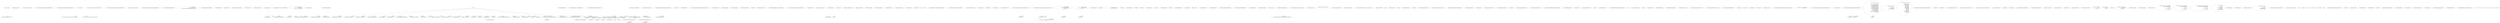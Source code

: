 digraph  {
d1 [cluster="RestSharp.Tests.DecompressionMethodTests.ShouldDecompressionMethodsNotEmptyOrNull()", color=green, community=0, label="var restRequest = new RestRequest()", prediction=0, span="12-12"];
d5 [cluster="RestSharp.RestRequest.RestRequest()", label="Entry RestSharp.RestRequest.RestRequest()", span="85-85"];
d2 [cluster="RestSharp.Tests.DecompressionMethodTests.ShouldDecompressionMethodsNotEmptyOrNull()", color=green, community=0, label="Assert.IsNotNull(restRequest.AllowedDecompressionMethods)", prediction=1, span="14-14"];
d3 [cluster="RestSharp.Tests.DecompressionMethodTests.ShouldDecompressionMethodsNotEmptyOrNull()", color=green, community=0, label="Assert.IsNotEmpty(restRequest.AllowedDecompressionMethods)", prediction=0, span="15-15"];
d0 [cluster="RestSharp.Tests.DecompressionMethodTests.ShouldDecompressionMethodsNotEmptyOrNull()", label="Entry RestSharp.Tests.DecompressionMethodTests.ShouldDecompressionMethodsNotEmptyOrNull()", span="10-10"];
d4 [cluster="RestSharp.Tests.DecompressionMethodTests.ShouldDecompressionMethodsNotEmptyOrNull()", label="Exit RestSharp.Tests.DecompressionMethodTests.ShouldDecompressionMethodsNotEmptyOrNull()", span="10-10"];
d9 [cluster="RestSharp.Tests.DecompressionMethodTests.ShouldDecompressionMethodsContainsDefaultValues()", color=green, community=0, label="var restRequest = new RestRequest()", prediction=3, span="22-22"];
d10 [cluster="RestSharp.Tests.DecompressionMethodTests.ShouldDecompressionMethodsContainsDefaultValues()", color=green, community=0, label="Assert.True(restRequest.AllowedDecompressionMethods.Contains(DecompressionMethods.None))", prediction=4, span="24-24"];
d11 [cluster="RestSharp.Tests.DecompressionMethodTests.ShouldDecompressionMethodsContainsDefaultValues()", color=green, community=0, label="Assert.True(restRequest.AllowedDecompressionMethods.Contains(DecompressionMethods.Deflate))", prediction=3, span="25-25"];
d12 [cluster="RestSharp.Tests.DecompressionMethodTests.ShouldDecompressionMethodsContainsDefaultValues()", color=green, community=0, label="Assert.True(restRequest.AllowedDecompressionMethods.Contains(DecompressionMethods.GZip))", prediction=3, span="26-26"];
d8 [cluster="RestSharp.Tests.DecompressionMethodTests.ShouldDecompressionMethodsContainsDefaultValues()", label="Entry RestSharp.Tests.DecompressionMethodTests.ShouldDecompressionMethodsContainsDefaultValues()", span="20-20"];
d14 [cluster="System.Collections.Generic.ICollection<T>.Contains(T)", label="Entry System.Collections.Generic.ICollection<T>.Contains(T)", span="0-0"];
d13 [cluster="RestSharp.Tests.DecompressionMethodTests.ShouldDecompressionMethodsContainsDefaultValues()", label="Exit RestSharp.Tests.DecompressionMethodTests.ShouldDecompressionMethodsContainsDefaultValues()", span="20-20"];
m1_150 [cluster="RestSharp.RestClient.EncodeParameter(RestSharp.Parameter)", file="RestClient.cs", label="Entry RestSharp.RestClient.EncodeParameter(RestSharp.Parameter)", span="382-382"];
m1_151 [cluster="RestSharp.RestClient.EncodeParameter(RestSharp.Parameter)", file="RestClient.cs", label="return parameter.Value == null\r\n                ? string.Concat(parameter.Name.UrlEncode(), ''='')\r\n                : string.Concat(\\nparameter.Name.UrlEncode(), ''='', parameter.Value.ToString().UrlEncode());", span="384-386"];
m1_152 [cluster="RestSharp.RestClient.EncodeParameter(RestSharp.Parameter)", file="RestClient.cs", label="Exit RestSharp.RestClient.EncodeParameter(RestSharp.Parameter)", span="382-382"];
m1_0 [cluster="RestSharp.RestClient.RestClient()", file="RestClient.cs", label="Entry RestSharp.RestClient.RestClient()", span="126-126"];
m1_1 [cluster="RestSharp.RestClient.RestClient()", file="RestClient.cs", label="this.Encoding = Encoding.UTF8", span="128-128"];
m1_2 [cluster="RestSharp.RestClient.RestClient()", file="RestClient.cs", label="this.ContentHandlers = new Dictionary<string, IDeserializer>()", span="132-132"];
m1_3 [cluster="RestSharp.RestClient.RestClient()", file="RestClient.cs", label="this.AcceptTypes = new List<string>()", span="133-133"];
m1_4 [cluster="RestSharp.RestClient.RestClient()", file="RestClient.cs", label="this.DefaultParameters = new List<Parameter>()", span="134-134"];
m1_5 [cluster="RestSharp.RestClient.RestClient()", file="RestClient.cs", label="this.AddHandler(''application/json'', new JsonDeserializer())", span="137-137"];
m1_6 [cluster="RestSharp.RestClient.RestClient()", file="RestClient.cs", label="this.AddHandler(''application/xml'', new XmlDeserializer())", span="138-138"];
m1_7 [cluster="RestSharp.RestClient.RestClient()", file="RestClient.cs", label="this.AddHandler(''text/json'', new JsonDeserializer())", span="139-139"];
m1_8 [cluster="RestSharp.RestClient.RestClient()", file="RestClient.cs", label="this.AddHandler(''text/x-json'', new JsonDeserializer())", span="140-140"];
m1_9 [cluster="RestSharp.RestClient.RestClient()", file="RestClient.cs", label="this.AddHandler(''text/javascript'', new JsonDeserializer())", span="141-141"];
m1_10 [cluster="RestSharp.RestClient.RestClient()", file="RestClient.cs", label="this.AddHandler(''text/xml'', new XmlDeserializer())", span="142-142"];
m1_11 [cluster="RestSharp.RestClient.RestClient()", file="RestClient.cs", label="this.AddHandler(''*+json'', new JsonDeserializer())", span="143-143"];
m1_12 [cluster="RestSharp.RestClient.RestClient()", file="RestClient.cs", label="this.AddHandler(''*+xml'', new XmlDeserializer())", span="144-144"];
m1_13 [cluster="RestSharp.RestClient.RestClient()", file="RestClient.cs", label="this.AddHandler(''*'', new XmlDeserializer())", span="145-145"];
m1_14 [cluster="RestSharp.RestClient.RestClient()", file="RestClient.cs", label="this.FollowRedirects = true", span="147-147"];
m1_15 [cluster="RestSharp.RestClient.RestClient()", file="RestClient.cs", label="Exit RestSharp.RestClient.RestClient()", span="126-126"];
m1_85 [cluster="RestSharp.Authenticators.IAuthenticator.Authenticate(RestSharp.IRestClient, RestSharp.IRestRequest)", file="RestClient.cs", label="Entry RestSharp.Authenticators.IAuthenticator.Authenticate(RestSharp.IRestClient, RestSharp.IRestRequest)", span="22-22"];
m1_42 [cluster="string.Join(string, params string[])", file="RestClient.cs", label="Entry string.Join(string, params string[])", span="0-0"];
m1_52 [cluster="RestSharp.RestClient.ClearHandlers()", file="RestClient.cs", label="Entry RestSharp.RestClient.ClearHandlers()", span="217-217"];
m1_53 [cluster="RestSharp.RestClient.ClearHandlers()", file="RestClient.cs", label="this.ContentHandlers.Clear()", span="219-219"];
m1_54 [cluster="RestSharp.RestClient.ClearHandlers()", file="RestClient.cs", label="this.AcceptTypes.Clear()", span="220-220"];
m1_55 [cluster="RestSharp.RestClient.ClearHandlers()", file="RestClient.cs", label="this.RemoveDefaultParameter(''Accept'')", span="221-221"];
m1_56 [cluster="RestSharp.RestClient.ClearHandlers()", file="RestClient.cs", label="Exit RestSharp.RestClient.ClearHandlers()", span="217-217"];
m1_21 [cluster="RestSharp.RestClient.RestClient(System.Uri)", file="RestClient.cs", label="Entry RestSharp.RestClient.RestClient(System.Uri)", span="154-154"];
m1_22 [cluster="RestSharp.RestClient.RestClient(System.Uri)", file="RestClient.cs", label="this.BaseUrl = baseUrl", span="156-156"];
m1_23 [cluster="RestSharp.RestClient.RestClient(System.Uri)", file="RestClient.cs", label="Exit RestSharp.RestClient.RestClient(System.Uri)", span="154-154"];
m1_44 [cluster="RestSharp.IRestClient.AddDefaultParameter(string, object, RestSharp.ParameterType)", file="RestClient.cs", label="Entry RestSharp.IRestClient.AddDefaultParameter(string, object, RestSharp.ParameterType)", span="372-372"];
m1_233 [cluster="RestSharp.RestClient.Deserialize<T>(RestSharp.IRestRequest, RestSharp.IRestResponse)", file="RestClient.cs", label="Entry RestSharp.RestClient.Deserialize<T>(RestSharp.IRestRequest, RestSharp.IRestResponse)", span="616-616"];
m1_234 [cluster="RestSharp.RestClient.Deserialize<T>(RestSharp.IRestRequest, RestSharp.IRestResponse)", file="RestClient.cs", label="request.OnBeforeDeserialization(raw)", span="618-618"];
m1_235 [cluster="RestSharp.RestClient.Deserialize<T>(RestSharp.IRestRequest, RestSharp.IRestResponse)", file="RestClient.cs", label="IRestResponse<T> response = new RestResponse<T>()", span="620-620"];
m1_236 [cluster="RestSharp.RestClient.Deserialize<T>(RestSharp.IRestRequest, RestSharp.IRestResponse)", file="RestClient.cs", label="response = raw.ToAsyncResponse<T>()", span="624-624"];
m1_237 [cluster="RestSharp.RestClient.Deserialize<T>(RestSharp.IRestRequest, RestSharp.IRestResponse)", file="RestClient.cs", label="response.Request = request", span="625-625"];
m1_239 [cluster="RestSharp.RestClient.Deserialize<T>(RestSharp.IRestRequest, RestSharp.IRestResponse)", file="RestClient.cs", label="IDeserializer handler = this.GetHandler(raw.ContentType)", span="632-632"];
m1_241 [cluster="RestSharp.RestClient.Deserialize<T>(RestSharp.IRestRequest, RestSharp.IRestResponse)", file="RestClient.cs", label="handler.RootElement = request.RootElement", span="638-638"];
m1_242 [cluster="RestSharp.RestClient.Deserialize<T>(RestSharp.IRestRequest, RestSharp.IRestResponse)", file="RestClient.cs", label="handler.DateFormat = request.DateFormat", span="639-639"];
m1_243 [cluster="RestSharp.RestClient.Deserialize<T>(RestSharp.IRestRequest, RestSharp.IRestResponse)", file="RestClient.cs", label="handler.Namespace = request.XmlNamespace", span="640-640"];
m1_244 [cluster="RestSharp.RestClient.Deserialize<T>(RestSharp.IRestRequest, RestSharp.IRestResponse)", file="RestClient.cs", label="response.Data = handler.Deserialize<T>(raw)", span="642-642"];
m1_238 [cluster="RestSharp.RestClient.Deserialize<T>(RestSharp.IRestRequest, RestSharp.IRestResponse)", file="RestClient.cs", label="response.ErrorException == null", span="630-630"];
m1_246 [cluster="RestSharp.RestClient.Deserialize<T>(RestSharp.IRestRequest, RestSharp.IRestResponse)", file="RestClient.cs", label="response.ResponseStatus = ResponseStatus.Error", span="648-648"];
m1_247 [cluster="RestSharp.RestClient.Deserialize<T>(RestSharp.IRestRequest, RestSharp.IRestResponse)", file="RestClient.cs", label="response.ErrorMessage = ex.Message", span="649-649"];
m1_248 [cluster="RestSharp.RestClient.Deserialize<T>(RestSharp.IRestRequest, RestSharp.IRestResponse)", file="RestClient.cs", label="response.ErrorException = ex", span="650-650"];
m1_249 [cluster="RestSharp.RestClient.Deserialize<T>(RestSharp.IRestRequest, RestSharp.IRestResponse)", file="RestClient.cs", label="return response;", span="653-653"];
m1_245 [cluster="RestSharp.RestClient.Deserialize<T>(RestSharp.IRestRequest, RestSharp.IRestResponse)", file="RestClient.cs", label=Exception, span="646-646"];
m1_240 [cluster="RestSharp.RestClient.Deserialize<T>(RestSharp.IRestRequest, RestSharp.IRestResponse)", file="RestClient.cs", label="handler != null", span="636-636"];
m1_250 [cluster="RestSharp.RestClient.Deserialize<T>(RestSharp.IRestRequest, RestSharp.IRestResponse)", file="RestClient.cs", label="Exit RestSharp.RestClient.Deserialize<T>(RestSharp.IRestRequest, RestSharp.IRestResponse)", span="616-616"];
m1_254 [cluster="RestSharp.Deserializers.IDeserializer.Deserialize<T>(RestSharp.IRestResponse)", file="RestClient.cs", label="Entry RestSharp.Deserializers.IDeserializer.Deserialize<T>(RestSharp.IRestResponse)", span="22-22"];
m1_57 [cluster="System.Collections.Generic.ICollection<T>.Clear()", file="RestClient.cs", label="Entry System.Collections.Generic.ICollection<T>.Clear()", span="0-0"];
m1_120 [cluster="string.Format(string, object)", file="RestClient.cs", label="Entry string.Format(string, object)", span="0-0"];
m1_126 [cluster="string.StartsWith(string)", file="RestClient.cs", label="Entry string.StartsWith(string)", span="0-0"];
m1_123 [cluster="string.Replace(string, string)", file="RestClient.cs", label="Entry string.Replace(string, string)", span="0-0"];
m1_17 [cluster="System.Collections.Generic.List<T>.List()", file="RestClient.cs", label="Entry System.Collections.Generic.List<T>.List()", span="0-0"];
m1_219 [cluster="lambda expression", file="RestClient.cs", label="Entry lambda expression", span="513-513"];
m1_136 [cluster="lambda expression", file="RestClient.cs", label="Entry lambda expression", span="305-305"];
m1_139 [cluster="lambda expression", file="RestClient.cs", label="Entry lambda expression", span="349-350"];
m1_142 [cluster="lambda expression", file="RestClient.cs", label="Entry lambda expression", span="356-356"];
m1_137 [cluster="lambda expression", file="RestClient.cs", label="p.Type == ParameterType.UrlSegment", span="305-305"];
m1_138 [cluster="lambda expression", file="RestClient.cs", label="Exit lambda expression", span="305-305"];
m1_140 [cluster="lambda expression", file="RestClient.cs", label="p.Type == ParameterType.GetOrPost ||\r\n                                                p.Type == ParameterType.QueryString", span="349-350"];
m1_141 [cluster="lambda expression", file="RestClient.cs", label="Exit lambda expression", span="349-350"];
m1_143 [cluster="lambda expression", file="RestClient.cs", label="p.Type == ParameterType.QueryString", span="356-356"];
m1_144 [cluster="lambda expression", file="RestClient.cs", label="Exit lambda expression", span="356-356"];
m1_213 [cluster="lambda expression", file="RestClient.cs", label="p2.Name == p.Name && p2.Type == p.Type", span="400-400"];
m1_212 [cluster="lambda expression", file="RestClient.cs", label="Entry lambda expression", span="400-400"];
m1_215 [cluster="lambda expression", file="RestClient.cs", label="Entry lambda expression", span="409-409"];
m1_214 [cluster="lambda expression", file="RestClient.cs", label="Exit lambda expression", span="400-400"];
m1_216 [cluster="lambda expression", file="RestClient.cs", label="p2.Name.ToLowerInvariant() != ''accept''", span="409-409"];
m1_217 [cluster="lambda expression", file="RestClient.cs", label="Exit lambda expression", span="409-409"];
m1_220 [cluster="lambda expression", file="RestClient.cs", label="p.Type == ParameterType.RequestBody", span="513-513"];
m1_221 [cluster="lambda expression", file="RestClient.cs", label="Exit lambda expression", span="513-513"];
m1_24 [cluster="RestSharp.RestClient.RestClient(string)", file="RestClient.cs", label="Entry RestSharp.RestClient.RestClient(string)", span="163-163"];
m1_25 [cluster="RestSharp.RestClient.RestClient(string)", file="RestClient.cs", label="string.IsNullOrEmpty(baseUrl)", span="165-165"];
m1_27 [cluster="RestSharp.RestClient.RestClient(string)", file="RestClient.cs", label="this.BaseUrl = new Uri(baseUrl)", span="170-170"];
m1_26 [cluster="RestSharp.RestClient.RestClient(string)", file="RestClient.cs", label="throw new ArgumentNullException(''baseUrl'');", span="167-167"];
m1_28 [cluster="RestSharp.RestClient.RestClient(string)", file="RestClient.cs", label="Exit RestSharp.RestClient.RestClient(string)", span="163-163"];
m1_30 [cluster="System.ArgumentNullException.ArgumentNullException(string)", file="RestClient.cs", label="Entry System.ArgumentNullException.ArgumentNullException(string)", span="0-0"];
m1_116 [cluster="System.NullReferenceException.NullReferenceException(string)", file="RestClient.cs", label="Entry System.NullReferenceException.NullReferenceException(string)", span="0-0"];
m1_207 [cluster="RestSharp.HttpCookie.HttpCookie()", file="RestClient.cs", label="Entry RestSharp.HttpCookie.HttpCookie()", span="7-7"];
m1_230 [cluster="RestSharp.RestResponse.RestResponse()", file="RestClient.cs", label="Entry RestSharp.RestResponse.RestResponse()", span="178-178"];
m1_251 [cluster="System.Action<T>.Invoke(T)", file="RestClient.cs", label="Entry System.Action<T>.Invoke(T)", span="0-0"];
m1_86 [cluster="RestSharp.RestClient.BuildUri(RestSharp.IRestRequest)", file="RestClient.cs", label="Entry RestSharp.RestClient.BuildUri(RestSharp.IRestRequest)", span="297-297"];
m1_87 [cluster="RestSharp.RestClient.BuildUri(RestSharp.IRestRequest)", file="RestClient.cs", label="this.BaseUrl == null", span="299-299"];
m1_89 [cluster="RestSharp.RestClient.BuildUri(RestSharp.IRestRequest)", file="RestClient.cs", label="string assembled = request.Resource", span="304-304"];
m1_90 [cluster="RestSharp.RestClient.BuildUri(RestSharp.IRestRequest)", file="RestClient.cs", label="IEnumerable<Parameter> urlParms = request.Parameters.Where(p => p.Type == ParameterType.UrlSegment)", span="305-305"];
m1_106 [cluster="RestSharp.RestClient.BuildUri(RestSharp.IRestRequest)", file="RestClient.cs", label="request.Method != Method.POST && request.Method != Method.PUT && request.Method != Method.PATCH", span="346-346"];
m1_107 [cluster="RestSharp.RestClient.BuildUri(RestSharp.IRestRequest)", file="RestClient.cs", label="parameters = request.Parameters\r\n                                    .Where(p => p.Type == ParameterType.GetOrPost ||\r\n                                                \\np.Type == ParameterType.QueryString)\r\n                                    .ToList()", span="348-351"];
m1_108 [cluster="RestSharp.RestClient.BuildUri(RestSharp.IRestRequest)", file="RestClient.cs", label="parameters = request.Parameters\r\n                                    .Where(p => p.Type == ParameterType.QueryString)\r\n                                    \\n.ToList()", span="355-357"];
m1_88 [cluster="RestSharp.RestClient.BuildUri(RestSharp.IRestRequest)", file="RestClient.cs", label="throw new NullReferenceException(''RestClient must contain a value for BaseUrl'');", span="301-301"];
m1_95 [cluster="RestSharp.RestClient.BuildUri(RestSharp.IRestRequest)", file="RestClient.cs", label="!string.IsNullOrEmpty(assembled)", span="317-317"];
m1_96 [cluster="RestSharp.RestClient.BuildUri(RestSharp.IRestRequest)", file="RestClient.cs", label="assembled = assembled.Replace(''{'' + p.Name + ''}'', p.Value.ToString().UrlEncode())", span="319-319"];
m1_99 [cluster="RestSharp.RestClient.BuildUri(RestSharp.IRestRequest)", file="RestClient.cs", label="!string.IsNullOrEmpty(assembled) && assembled.StartsWith(''/'')", span="327-327"];
m1_100 [cluster="RestSharp.RestClient.BuildUri(RestSharp.IRestRequest)", file="RestClient.cs", label="assembled = assembled.Substring(1)", span="329-329"];
m1_102 [cluster="RestSharp.RestClient.BuildUri(RestSharp.IRestRequest)", file="RestClient.cs", label="!this.BaseUrl.AbsoluteUri.EndsWith(''/'') && !string.IsNullOrEmpty(assembled)", span="334-334"];
m1_103 [cluster="RestSharp.RestClient.BuildUri(RestSharp.IRestRequest)", file="RestClient.cs", label="assembled = string.Concat(''/'', assembled)", span="336-336"];
m1_104 [cluster="RestSharp.RestClient.BuildUri(RestSharp.IRestRequest)", file="RestClient.cs", label="assembled = string.IsNullOrEmpty(assembled)\r\n                    ? this.BaseUrl.AbsoluteUri\r\n                    : string.Format(''{\\n0}{1}'', this.BaseUrl, assembled)", span="339-341"];
m1_110 [cluster="RestSharp.RestClient.BuildUri(RestSharp.IRestRequest)", file="RestClient.cs", label="return new Uri(assembled);", span="362-362"];
m1_112 [cluster="RestSharp.RestClient.BuildUri(RestSharp.IRestRequest)", file="RestClient.cs", label="string separator = assembled != null && assembled.Contains(''?'')\r\n                ? ''&''\r\n                : ''?''", span="367-369"];
m1_113 [cluster="RestSharp.RestClient.BuildUri(RestSharp.IRestRequest)", file="RestClient.cs", label="assembled = string.Concat(assembled, separator, data)", span="371-371"];
m1_91 [cluster="RestSharp.RestClient.BuildUri(RestSharp.IRestRequest)", file="RestClient.cs", label="UriBuilder builder = new UriBuilder(this.BaseUrl)", span="306-306"];
m1_92 [cluster="RestSharp.RestClient.BuildUri(RestSharp.IRestRequest)", file="RestClient.cs", label=urlParms, span="308-308"];
m1_97 [cluster="RestSharp.RestClient.BuildUri(RestSharp.IRestRequest)", file="RestClient.cs", label="builder.Path = builder.Path.UrlDecode().Replace(''{'' + p.Name + ''}'', p.Value.ToString().UrlEncode())", span="322-322"];
m1_98 [cluster="RestSharp.RestClient.BuildUri(RestSharp.IRestRequest)", file="RestClient.cs", label="this.BaseUrl = new Uri(builder.ToString())", span="325-325"];
m1_93 [cluster="RestSharp.RestClient.BuildUri(RestSharp.IRestRequest)", file="RestClient.cs", label="p.Value == null", span="310-310"];
m1_94 [cluster="RestSharp.RestClient.BuildUri(RestSharp.IRestRequest)", file="RestClient.cs", label="throw new ArgumentException(\r\n                        string.Format(''Cannot build uri when url segment parameter '{0}' value \\nis null.'', p.Name),\r\n                        ''request'');", span="312-314"];
m1_101 [cluster="RestSharp.RestClient.BuildUri(RestSharp.IRestRequest)", file="RestClient.cs", label="this.BaseUrl != null && !string.IsNullOrEmpty(this.BaseUrl.AbsoluteUri)", span="332-332"];
m1_105 [cluster="RestSharp.RestClient.BuildUri(RestSharp.IRestRequest)", file="RestClient.cs", label="IEnumerable<Parameter> parameters", span="344-344"];
m1_109 [cluster="RestSharp.RestClient.BuildUri(RestSharp.IRestRequest)", file="RestClient.cs", label="!parameters.Any()", span="360-360"];
m1_111 [cluster="RestSharp.RestClient.BuildUri(RestSharp.IRestRequest)", file="RestClient.cs", label="string data = EncodeParameters(parameters)", span="366-366"];
m1_114 [cluster="RestSharp.RestClient.BuildUri(RestSharp.IRestRequest)", file="RestClient.cs", label="return new Uri(assembled);", span="373-373"];
m1_115 [cluster="RestSharp.RestClient.BuildUri(RestSharp.IRestRequest)", file="RestClient.cs", label="Exit RestSharp.RestClient.BuildUri(RestSharp.IRestRequest)", span="297-297"];
m1_16 [cluster="System.Collections.Generic.Dictionary<TKey, TValue>.Dictionary()", file="RestClient.cs", label="Entry System.Collections.Generic.Dictionary<TKey, TValue>.Dictionary()", span="0-0"];
m1_203 [cluster="RestSharp.IRestRequest.AddParameter(string, object, RestSharp.ParameterType)", file="RestClient.cs", label="Entry RestSharp.IRestRequest.AddParameter(string, object, RestSharp.ParameterType)", span="266-266"];
m1_45 [cluster="RestSharp.RestClient.RemoveHandler(string)", file="RestClient.cs", label="Entry RestSharp.RestClient.RemoveHandler(string)", span="207-207"];
m1_46 [cluster="RestSharp.RestClient.RemoveHandler(string)", file="RestClient.cs", label="this.ContentHandlers.Remove(contentType)", span="209-209"];
m1_47 [cluster="RestSharp.RestClient.RemoveHandler(string)", file="RestClient.cs", label="this.AcceptTypes.Remove(contentType)", span="210-210"];
m1_48 [cluster="RestSharp.RestClient.RemoveHandler(string)", file="RestClient.cs", label="this.RemoveDefaultParameter(''Accept'')", span="211-211"];
m1_49 [cluster="RestSharp.RestClient.RemoveHandler(string)", file="RestClient.cs", label="Exit RestSharp.RestClient.RemoveHandler(string)", span="207-207"];
m1_29 [cluster="string.IsNullOrEmpty(string)", file="RestClient.cs", label="Entry string.IsNullOrEmpty(string)", span="0-0"];
m1_51 [cluster="System.Collections.Generic.ICollection<T>.Remove(T)", file="RestClient.cs", label="Entry System.Collections.Generic.ICollection<T>.Remove(T)", span="0-0"];
m1_80 [cluster="System.Text.RegularExpressions.Regex.Match(string)", file="RestClient.cs", label="Entry System.Text.RegularExpressions.Regex.Match(string)", span="0-0"];
m1_122 [cluster="string.UrlEncode()", file="RestClient.cs", label="Entry string.UrlEncode()", span="49-49"];
m1_119 [cluster="System.ArgumentException.ArgumentException(string, string)", file="RestClient.cs", label="Entry System.ArgumentException.ArgumentException(string, string)", span="0-0"];
m1_43 [cluster="RestSharp.IRestClient.RemoveDefaultParameter(string)", file="RestClient.cs", label="Entry RestSharp.IRestClient.RemoveDefaultParameter(string)", span="331-331"];
m1_81 [cluster="RestSharp.RestClient.AuthenticateIfNeeded(RestSharp.RestClient, RestSharp.IRestRequest)", file="RestClient.cs", label="Entry RestSharp.RestClient.AuthenticateIfNeeded(RestSharp.RestClient, RestSharp.IRestRequest)", span="284-284"];
m1_82 [cluster="RestSharp.RestClient.AuthenticateIfNeeded(RestSharp.RestClient, RestSharp.IRestRequest)", file="RestClient.cs", label="this.Authenticator != null", span="286-286"];
m1_83 [cluster="RestSharp.RestClient.AuthenticateIfNeeded(RestSharp.RestClient, RestSharp.IRestRequest)", file="RestClient.cs", label="this.Authenticator.Authenticate(client, request)", span="288-288"];
m1_84 [cluster="RestSharp.RestClient.AuthenticateIfNeeded(RestSharp.RestClient, RestSharp.IRestRequest)", file="RestClient.cs", label="Exit RestSharp.RestClient.AuthenticateIfNeeded(RestSharp.RestClient, RestSharp.IRestRequest)", span="284-284"];
m1_208 [cluster="RestSharp.HttpParameter.HttpParameter()", file="RestClient.cs", label="Entry RestSharp.HttpParameter.HttpParameter()", span="5-5"];
m1_218 [cluster="string.ToLowerInvariant()", file="RestClient.cs", label="Entry string.ToLowerInvariant()", span="0-0"];
m1_40 [cluster="System.Collections.Generic.ICollection<T>.Add(T)", file="RestClient.cs", label="Entry System.Collections.Generic.ICollection<T>.Add(T)", span="0-0"];
m1_58 [cluster="RestSharp.RestClient.GetHandler(string)", file="RestClient.cs", label="Entry RestSharp.RestClient.GetHandler(string)", span="229-229"];
m1_59 [cluster="RestSharp.RestClient.GetHandler(string)", file="RestClient.cs", label="contentType == null", span="231-231"];
m1_61 [cluster="RestSharp.RestClient.GetHandler(string)", file="RestClient.cs", label="string.IsNullOrEmpty(contentType) && this.ContentHandlers.ContainsKey(''*'')", span="236-236"];
m1_63 [cluster="RestSharp.RestClient.GetHandler(string)", file="RestClient.cs", label="int semicolonIndex = contentType.IndexOf(';')", span="241-241"];
m1_65 [cluster="RestSharp.RestClient.GetHandler(string)", file="RestClient.cs", label="contentType = contentType.Substring(0, semicolonIndex)", span="245-245"];
m1_66 [cluster="RestSharp.RestClient.GetHandler(string)", file="RestClient.cs", label="this.ContentHandlers.ContainsKey(contentType)", span="248-248"];
m1_67 [cluster="RestSharp.RestClient.GetHandler(string)", file="RestClient.cs", label="return this.ContentHandlers[contentType];", span="250-250"];
m1_68 [cluster="RestSharp.RestClient.GetHandler(string)", file="RestClient.cs", label="Match structuredSyntaxSuffixMatch = this.structuredSyntaxSuffixRegex.Match(contentType)", span="254-254"];
m1_75 [cluster="RestSharp.RestClient.GetHandler(string)", file="RestClient.cs", label="return null;", span="271-271"];
m1_60 [cluster="RestSharp.RestClient.GetHandler(string)", file="RestClient.cs", label="throw new ArgumentNullException(''contentType'');", span="233-233"];
m1_62 [cluster="RestSharp.RestClient.GetHandler(string)", file="RestClient.cs", label="return this.ContentHandlers[''*''];", span="238-238"];
m1_64 [cluster="RestSharp.RestClient.GetHandler(string)", file="RestClient.cs", label="semicolonIndex > -1", span="243-243"];
m1_69 [cluster="RestSharp.RestClient.GetHandler(string)", file="RestClient.cs", label="structuredSyntaxSuffixMatch.Success", span="256-256"];
m1_70 [cluster="RestSharp.RestClient.GetHandler(string)", file="RestClient.cs", label="string structuredSyntaxSuffixWildcard = ''*'' + structuredSyntaxSuffixMatch.Value", span="258-258"];
m1_73 [cluster="RestSharp.RestClient.GetHandler(string)", file="RestClient.cs", label="this.ContentHandlers.ContainsKey(''*'')", span="266-266"];
m1_71 [cluster="RestSharp.RestClient.GetHandler(string)", file="RestClient.cs", label="this.ContentHandlers.ContainsKey(structuredSyntaxSuffixWildcard)", span="260-260"];
m1_72 [cluster="RestSharp.RestClient.GetHandler(string)", file="RestClient.cs", label="return this.ContentHandlers[structuredSyntaxSuffixWildcard];", span="262-262"];
m1_74 [cluster="RestSharp.RestClient.GetHandler(string)", file="RestClient.cs", label="return this.ContentHandlers[''*''];", span="268-268"];
m1_76 [cluster="RestSharp.RestClient.GetHandler(string)", file="RestClient.cs", label="Exit RestSharp.RestClient.GetHandler(string)", span="229-229"];
m1_232 [cluster="RestSharp.RestResponseCookie.RestResponseCookie()", file="RestClient.cs", label="Entry RestSharp.RestResponseCookie.RestResponseCookie()", span="4-4"];
m1_252 [cluster="RestSharp.RestResponse<T>.RestResponse()", file="RestClient.cs", label="Entry RestSharp.RestResponse<T>.RestResponse()", span="145-145"];
m1_132 [cluster="System.Collections.Generic.IEnumerable<TSource>.Any<TSource>()", file="RestClient.cs", label="Entry System.Collections.Generic.IEnumerable<TSource>.Any<TSource>()", span="0-0"];
m1_41 [cluster="System.Collections.Generic.IEnumerable<TSource>.ToArray<TSource>()", file="RestClient.cs", label="Entry System.Collections.Generic.IEnumerable<TSource>.ToArray<TSource>()", span="0-0"];
m1_201 [cluster="RestSharp.IRestRequest.AddParameter(RestSharp.Parameter)", file="RestClient.cs", label="Entry RestSharp.IRestRequest.AddParameter(RestSharp.Parameter)", span="244-244"];
m1_127 [cluster="string.Substring(int)", file="RestClient.cs", label="Entry string.Substring(int)", span="0-0"];
m1_31 [cluster="System.Uri.Uri(string)", file="RestClient.cs", label="Entry System.Uri.Uri(string)", span="0-0"];
m1_134 [cluster="string.Contains(string)", file="RestClient.cs", label="Entry string.Contains(string)", span="0-0"];
m1_79 [cluster="string.Substring(int, int)", file="RestClient.cs", label="Entry string.Substring(int, int)", span="0-0"];
m1_130 [cluster="string.Format(string, object, object)", file="RestClient.cs", label="Entry string.Format(string, object, object)", span="0-0"];
m1_133 [cluster="RestSharp.RestClient.EncodeParameters(System.Collections.Generic.IEnumerable<RestSharp.Parameter>)", file="RestClient.cs", label="Entry RestSharp.RestClient.EncodeParameters(System.Collections.Generic.IEnumerable<RestSharp.Parameter>)", span="376-376"];
m1_145 [cluster="RestSharp.RestClient.EncodeParameters(System.Collections.Generic.IEnumerable<RestSharp.Parameter>)", file="RestClient.cs", label="return string.Join(''&'', parameters.Select(EncodeParameter)\r\n                                              .ToArray());", span="378-379"];
m1_146 [cluster="RestSharp.RestClient.EncodeParameters(System.Collections.Generic.IEnumerable<RestSharp.Parameter>)", file="RestClient.cs", label="Exit RestSharp.RestClient.EncodeParameters(System.Collections.Generic.IEnumerable<RestSharp.Parameter>)", span="376-376"];
m1_211 [cluster="System.Convert.ToString(object)", file="RestClient.cs", label="Entry System.Convert.ToString(object)", span="0-0"];
m1_222 [cluster="RestSharp.RestClient.ConvertToRestResponse(RestSharp.IRestRequest, RestSharp.HttpResponse)", file="RestClient.cs", label="Entry RestSharp.RestClient.ConvertToRestResponse(RestSharp.IRestRequest, RestSharp.HttpResponse)", span="563-563"];
m1_223 [cluster="RestSharp.RestClient.ConvertToRestResponse(RestSharp.IRestRequest, RestSharp.HttpResponse)", file="RestClient.cs", label="RestResponse restResponse = new RestResponse\r\n                                        {\r\n                                            \\nContent = httpResponse.Content,\r\n                                            ContentEncoding = httpResponse.ContentEncoding,\r\n                                            \\nContentLength = httpResponse.ContentLength,\r\n                                            ContentType = httpResponse.ContentType,\r\n                                            \\nErrorException = httpResponse.ErrorException,\r\n                                            ErrorMessage = httpResponse.ErrorMessage,\r\n                                            \\nRawBytes = httpResponse.RawBytes,\r\n                                            ResponseStatus = httpResponse.ResponseStatus,\r\n                                            \\nResponseUri = httpResponse.ResponseUri,\r\n                                            Server = httpResponse.Server,\r\n                                            \\nStatusCode = httpResponse.StatusCode,\r\n                                            StatusDescription = httpResponse.StatusDescription,\r\n                                            \\nRequest = request\r\n                                        }", span="565-580"];
m1_224 [cluster="RestSharp.RestClient.ConvertToRestResponse(RestSharp.IRestRequest, RestSharp.HttpResponse)", file="RestClient.cs", label="httpResponse.Headers", span="582-582"];
m1_226 [cluster="RestSharp.RestClient.ConvertToRestResponse(RestSharp.IRestRequest, RestSharp.HttpResponse)", file="RestClient.cs", label="httpResponse.Cookies", span="592-592"];
m1_225 [cluster="RestSharp.RestClient.ConvertToRestResponse(RestSharp.IRestRequest, RestSharp.HttpResponse)", file="RestClient.cs", label="restResponse.Headers.Add(new Parameter\r\n                                         {\r\n                                             \\nName = header.Name,\r\n                                             Value = header.Value,\r\n                                             \\nType = ParameterType.HttpHeader\r\n                                         })", span="584-589"];
m1_227 [cluster="RestSharp.RestClient.ConvertToRestResponse(RestSharp.IRestRequest, RestSharp.HttpResponse)", file="RestClient.cs", label="restResponse.Cookies.Add(new RestResponseCookie\r\n                                         {\r\n                                             \\nComment = cookie.Comment,\r\n                                             CommentUri = cookie.CommentUri,\r\n                                             \\nDiscard = cookie.Discard,\r\n                                             Domain = cookie.Domain,\r\n                                             \\nExpired = cookie.Expired,\r\n                                             Expires = cookie.Expires,\r\n                                             \\nHttpOnly = cookie.HttpOnly,\r\n                                             Name = cookie.Name,\r\n                                             \\nPath = cookie.Path,\r\n                                             Port = cookie.Port,\r\n                                             \\nSecure = cookie.Secure,\r\n                                             TimeStamp = cookie.TimeStamp,\r\n                                             \\nValue = cookie.Value,\r\n                                             Version = cookie.Version\r\n                                         })", span="594-610"];
m1_228 [cluster="RestSharp.RestClient.ConvertToRestResponse(RestSharp.IRestRequest, RestSharp.HttpResponse)", file="RestClient.cs", label="return restResponse;", span="613-613"];
m1_229 [cluster="RestSharp.RestClient.ConvertToRestResponse(RestSharp.IRestRequest, RestSharp.HttpResponse)", file="RestClient.cs", label="Exit RestSharp.RestClient.ConvertToRestResponse(RestSharp.IRestRequest, RestSharp.HttpResponse)", span="563-563"];
m1_121 [cluster="object.ToString()", file="RestClient.cs", label="Entry object.ToString()", span="0-0"];
m1_128 [cluster="string.EndsWith(string)", file="RestClient.cs", label="Entry string.EndsWith(string)", span="0-0"];
m1_39 [cluster="System.Text.RegularExpressions.Regex.IsMatch(string)", file="RestClient.cs", label="Entry System.Text.RegularExpressions.Regex.IsMatch(string)", span="0-0"];
m1_50 [cluster="System.Collections.Generic.IDictionary<TKey, TValue>.Remove(TKey)", file="RestClient.cs", label="Entry System.Collections.Generic.IDictionary<TKey, TValue>.Remove(TKey)", span="0-0"];
m1_77 [cluster="System.Collections.Generic.IDictionary<TKey, TValue>.ContainsKey(TKey)", file="RestClient.cs", label="Entry System.Collections.Generic.IDictionary<TKey, TValue>.ContainsKey(TKey)", span="0-0"];
m1_118 [cluster="System.UriBuilder.UriBuilder(System.Uri)", file="RestClient.cs", label="Entry System.UriBuilder.UriBuilder(System.Uri)", span="0-0"];
m1_78 [cluster="string.IndexOf(char)", file="RestClient.cs", label="Entry string.IndexOf(char)", span="0-0"];
m1_153 [cluster="RestSharp.RestClient.ConfigureHttp(RestSharp.IRestRequest, RestSharp.IHttp)", file="RestClient.cs", label="Entry RestSharp.RestClient.ConfigureHttp(RestSharp.IRestRequest, RestSharp.IHttp)", span="389-389"];
m1_154 [cluster="RestSharp.RestClient.ConfigureHttp(RestSharp.IRestRequest, RestSharp.IHttp)", file="RestClient.cs", label="http.Encoding = this.Encoding", span="391-391"];
m1_155 [cluster="RestSharp.RestClient.ConfigureHttp(RestSharp.IRestRequest, RestSharp.IHttp)", file="RestClient.cs", label="http.AlwaysMultipartFormData = request.AlwaysMultipartFormData", span="392-392"];
m1_156 [cluster="RestSharp.RestClient.ConfigureHttp(RestSharp.IRestRequest, RestSharp.IHttp)", file="RestClient.cs", label="http.UseDefaultCredentials = request.UseDefaultCredentials", span="393-393"];
m1_157 [cluster="RestSharp.RestClient.ConfigureHttp(RestSharp.IRestRequest, RestSharp.IHttp)", file="RestClient.cs", label="http.ResponseWriter = request.ResponseWriter", span="394-394"];
m1_158 [cluster="RestSharp.RestClient.ConfigureHttp(RestSharp.IRestRequest, RestSharp.IHttp)", file="RestClient.cs", label="http.CookieContainer = this.CookieContainer", span="395-395"];
m1_160 [cluster="RestSharp.RestClient.ConfigureHttp(RestSharp.IRestRequest, RestSharp.IHttp)", file="RestClient.cs", label="request.Parameters.Any(p2 => p2.Name == p.Name && p2.Type == p.Type)", span="400-400"];
m1_161 [cluster="RestSharp.RestClient.ConfigureHttp(RestSharp.IRestRequest, RestSharp.IHttp)", file="RestClient.cs", label="request.AddParameter(p)", span="405-405"];
m1_162 [cluster="RestSharp.RestClient.ConfigureHttp(RestSharp.IRestRequest, RestSharp.IHttp)", file="RestClient.cs", label="request.Parameters.All(p2 => p2.Name.ToLowerInvariant() != ''accept'')", span="409-409"];
m1_164 [cluster="RestSharp.RestClient.ConfigureHttp(RestSharp.IRestRequest, RestSharp.IHttp)", file="RestClient.cs", label="request.AddParameter(''Accept'', accepts, ParameterType.HttpHeader)", span="413-413"];
m1_165 [cluster="RestSharp.RestClient.ConfigureHttp(RestSharp.IRestRequest, RestSharp.IHttp)", file="RestClient.cs", label="http.Url = this.BuildUri(request)", span="416-416"];
m1_166 [cluster="RestSharp.RestClient.ConfigureHttp(RestSharp.IRestRequest, RestSharp.IHttp)", file="RestClient.cs", label="http.PreAuthenticate = this.PreAuthenticate", span="417-417"];
m1_167 [cluster="RestSharp.RestClient.ConfigureHttp(RestSharp.IRestRequest, RestSharp.IHttp)", file="RestClient.cs", label="string userAgent = this.UserAgent ?? http.UserAgent", span="419-419"];
m1_168 [cluster="RestSharp.RestClient.ConfigureHttp(RestSharp.IRestRequest, RestSharp.IHttp)", file="RestClient.cs", label="http.UserAgent = userAgent.HasValue()\r\n                ? userAgent\r\n                : ''RestSharp/'' + version", span="421-423"];
m1_169 [cluster="RestSharp.RestClient.ConfigureHttp(RestSharp.IRestRequest, RestSharp.IHttp)", file="RestClient.cs", label="int timeout = request.Timeout > 0\r\n                ? request.Timeout\r\n                : this.Timeout", span="425-427"];
m1_171 [cluster="RestSharp.RestClient.ConfigureHttp(RestSharp.IRestRequest, RestSharp.IHttp)", file="RestClient.cs", label="http.Timeout = timeout", span="431-431"];
m1_172 [cluster="RestSharp.RestClient.ConfigureHttp(RestSharp.IRestRequest, RestSharp.IHttp)", file="RestClient.cs", label="int readWriteTimeout = request.ReadWriteTimeout > 0\r\n                ? request.ReadWriteTimeout\r\n                : this.ReadWriteTimeout", span="434-436"];
m1_174 [cluster="RestSharp.RestClient.ConfigureHttp(RestSharp.IRestRequest, RestSharp.IHttp)", file="RestClient.cs", label="http.ReadWriteTimeout = readWriteTimeout", span="440-440"];
m1_175 [cluster="RestSharp.RestClient.ConfigureHttp(RestSharp.IRestRequest, RestSharp.IHttp)", file="RestClient.cs", label="http.FollowRedirects = this.FollowRedirects", span="444-444"];
m1_176 [cluster="RestSharp.RestClient.ConfigureHttp(RestSharp.IRestRequest, RestSharp.IHttp)", file="RestClient.cs", label="request.Credentials != null", span="457-457"];
m1_177 [cluster="RestSharp.RestClient.ConfigureHttp(RestSharp.IRestRequest, RestSharp.IHttp)", file="RestClient.cs", label="http.Credentials = request.Credentials", span="459-459"];
m1_178 [cluster="RestSharp.RestClient.ConfigureHttp(RestSharp.IRestRequest, RestSharp.IHttp)", file="RestClient.cs", label="IEnumerable<HttpHeader> headers = from p in request.Parameters\r\n                                              where p.Type == \\nParameterType.HttpHeader\r\n                                              select new HttpHeader\r\n                                                     {\r\n                                                         \\nName = p.Name,\r\n                                                         Value = Convert.ToString(p.Value)\r\n                                                     }", span="462-468"];
m1_180 [cluster="RestSharp.RestClient.ConfigureHttp(RestSharp.IRestRequest, RestSharp.IHttp)", file="RestClient.cs", label="http.Headers.Add(header)", span="472-472"];
m1_181 [cluster="RestSharp.RestClient.ConfigureHttp(RestSharp.IRestRequest, RestSharp.IHttp)", file="RestClient.cs", label="IEnumerable<HttpCookie> cookies = from p in request.Parameters\r\n                                              where p.Type == \\nParameterType.Cookie\r\n                                              select new HttpCookie\r\n                                                     {\r\n                                                         \\nName = p.Name,\r\n                                                         Value = Convert.ToString(p.Value)\r\n                                                     }", span="475-481"];
m1_183 [cluster="RestSharp.RestClient.ConfigureHttp(RestSharp.IRestRequest, RestSharp.IHttp)", file="RestClient.cs", label="http.Cookies.Add(cookie)", span="485-485"];
m1_184 [cluster="RestSharp.RestClient.ConfigureHttp(RestSharp.IRestRequest, RestSharp.IHttp)", file="RestClient.cs", label="IEnumerable<HttpParameter> @params = from p in request.Parameters\r\n                                                 where p.Type == \\nParameterType.GetOrPost && p.Value != null\r\n                                                 select new HttpParameter\r\n                                                        {\r\n                                                            \\nName = p.Name,\r\n                                                            Value = Convert.ToString(p.Value)\r\n                                                        }", span="488-494"];
m1_186 [cluster="RestSharp.RestClient.ConfigureHttp(RestSharp.IRestRequest, RestSharp.IHttp)", file="RestClient.cs", label="http.Parameters.Add(parameter)", span="498-498"];
m1_187 [cluster="RestSharp.RestClient.ConfigureHttp(RestSharp.IRestRequest, RestSharp.IHttp)", file="RestClient.cs", label="request.Files", span="501-501"];
m1_188 [cluster="RestSharp.RestClient.ConfigureHttp(RestSharp.IRestRequest, RestSharp.IHttp)", file="RestClient.cs", label="http.Files.Add(new HttpFile\r\n                               {\r\n                                   Name = file.Name,\r\n                                   \\nContentType = file.ContentType,\r\n                                   Writer = file.Writer,\r\n                                   \\nFileName = file.FileName,\r\n                                   ContentLength = file.ContentLength\r\n                               })", span="503-510"];
m1_189 [cluster="RestSharp.RestClient.ConfigureHttp(RestSharp.IRestRequest, RestSharp.IHttp)", file="RestClient.cs", label="Parameter body = request.Parameters.FirstOrDefault(p => p.Type == ParameterType.RequestBody)", span="513-513"];
m1_191 [cluster="RestSharp.RestClient.ConfigureHttp(RestSharp.IRestRequest, RestSharp.IHttp)", file="RestClient.cs", label="http.RequestContentType = body.Name", span="519-519"];
m1_192 [cluster="RestSharp.RestClient.ConfigureHttp(RestSharp.IRestRequest, RestSharp.IHttp)", file="RestClient.cs", label="!http.Files.Any()", span="521-521"];
m1_195 [cluster="RestSharp.RestClient.ConfigureHttp(RestSharp.IRestRequest, RestSharp.IHttp)", file="RestClient.cs", label="http.RequestBodyBytes = (byte[]) val", span="527-527"];
m1_196 [cluster="RestSharp.RestClient.ConfigureHttp(RestSharp.IRestRequest, RestSharp.IHttp)", file="RestClient.cs", label="http.RequestBody = Convert.ToString(body.Value)", span="531-531"];
m1_197 [cluster="RestSharp.RestClient.ConfigureHttp(RestSharp.IRestRequest, RestSharp.IHttp)", file="RestClient.cs", label="http.Parameters.Add(new HttpParameter\r\n                                        {\r\n                                            \\nName = body.Name,\r\n                                            Value = Convert.ToString(body.Value),\r\n                                            \\nContentType = body.ContentType\r\n                                        })", span="536-541"];
m1_198 [cluster="RestSharp.RestClient.ConfigureHttp(RestSharp.IRestRequest, RestSharp.IHttp)", file="RestClient.cs", label="http.AllowedDecompressionMethods = request.AllowedDecompressionMethods", span="546-546"];
m1_159 [cluster="RestSharp.RestClient.ConfigureHttp(RestSharp.IRestRequest, RestSharp.IHttp)", file="RestClient.cs", label="this.DefaultParameters", span="398-398"];
m1_163 [cluster="RestSharp.RestClient.ConfigureHttp(RestSharp.IRestRequest, RestSharp.IHttp)", file="RestClient.cs", label="string accepts = string.Join('', '', this.AcceptTypes.ToArray())", span="411-411"];
m1_170 [cluster="RestSharp.RestClient.ConfigureHttp(RestSharp.IRestRequest, RestSharp.IHttp)", file="RestClient.cs", label="timeout > 0", span="429-429"];
m1_173 [cluster="RestSharp.RestClient.ConfigureHttp(RestSharp.IRestRequest, RestSharp.IHttp)", file="RestClient.cs", label="readWriteTimeout > 0", span="438-438"];
m1_179 [cluster="RestSharp.RestClient.ConfigureHttp(RestSharp.IRestRequest, RestSharp.IHttp)", file="RestClient.cs", label=headers, span="470-470"];
m1_182 [cluster="RestSharp.RestClient.ConfigureHttp(RestSharp.IRestRequest, RestSharp.IHttp)", file="RestClient.cs", label=cookies, span="483-483"];
m1_185 [cluster="RestSharp.RestClient.ConfigureHttp(RestSharp.IRestRequest, RestSharp.IHttp)", file="RestClient.cs", label="@params", span="496-496"];
m1_190 [cluster="RestSharp.RestClient.ConfigureHttp(RestSharp.IRestRequest, RestSharp.IHttp)", file="RestClient.cs", label="body != null", span="517-517"];
m1_193 [cluster="RestSharp.RestClient.ConfigureHttp(RestSharp.IRestRequest, RestSharp.IHttp)", file="RestClient.cs", label="object val = body.Value", span="523-523"];
m1_194 [cluster="RestSharp.RestClient.ConfigureHttp(RestSharp.IRestRequest, RestSharp.IHttp)", file="RestClient.cs", label="val is byte[]", span="525-525"];
m1_199 [cluster="RestSharp.RestClient.ConfigureHttp(RestSharp.IRestRequest, RestSharp.IHttp)", file="RestClient.cs", label="Exit RestSharp.RestClient.ConfigureHttp(RestSharp.IRestRequest, RestSharp.IHttp)", span="389-389"];
m1_124 [cluster="string.UrlDecode()", file="RestClient.cs", label="Entry string.UrlDecode()", span="40-40"];
m1_135 [cluster="string.Concat(string, string, string)", file="RestClient.cs", label="Entry string.Concat(string, string, string)", span="0-0"];
m1_231 [cluster="RestSharp.Parameter.Parameter()", file="RestClient.cs", label="Entry RestSharp.Parameter.Parameter()", span="23-23"];
m1_209 [cluster="RestSharp.HttpFile.HttpFile()", file="RestClient.cs", label="Entry RestSharp.HttpFile.HttpFile()", span="8-8"];
m1_204 [cluster="string.HasValue()", file="RestClient.cs", label="Entry string.HasValue()", span="100-100"];
m1_20 [cluster="RestSharp.Deserializers.XmlDeserializer.XmlDeserializer()", file="RestClient.cs", label="Entry RestSharp.Deserializers.XmlDeserializer.XmlDeserializer()", span="44-44"];
m1_205 [cluster="RestSharp.HttpHeader.HttpHeader()", file="RestClient.cs", label="Entry RestSharp.HttpHeader.HttpHeader()", span="5-5"];
m1_125 [cluster="System.UriBuilder.ToString()", file="RestClient.cs", label="Entry System.UriBuilder.ToString()", span="0-0"];
m1_253 [cluster="RestSharp.IRestResponse.ToAsyncResponse<T>()", file="RestClient.cs", label="Entry RestSharp.IRestResponse.ToAsyncResponse<T>()", span="4-4"];
m1_129 [cluster="string.Concat(string, string)", file="RestClient.cs", label="Entry string.Concat(string, string)", span="0-0"];
m1_18 [cluster="RestSharp.Deserializers.JsonDeserializer.JsonDeserializer()", file="RestClient.cs", label="Entry RestSharp.Deserializers.JsonDeserializer.JsonDeserializer()", span="22-22"];
m1_19 [cluster="RestSharp.RestClient.AddHandler(string, RestSharp.Deserializers.IDeserializer)", file="RestClient.cs", label="Entry RestSharp.RestClient.AddHandler(string, RestSharp.Deserializers.IDeserializer)", span="188-188"];
m1_32 [cluster="RestSharp.RestClient.AddHandler(string, RestSharp.Deserializers.IDeserializer)", file="RestClient.cs", label="this.ContentHandlers[contentType] = deserializer", span="190-190"];
m1_33 [cluster="RestSharp.RestClient.AddHandler(string, RestSharp.Deserializers.IDeserializer)", file="RestClient.cs", label="contentType != ''*'' && !this.structuredSyntaxSuffixWildcardRegex.IsMatch(contentType)", span="192-192"];
m1_34 [cluster="RestSharp.RestClient.AddHandler(string, RestSharp.Deserializers.IDeserializer)", file="RestClient.cs", label="this.AcceptTypes.Add(contentType)", span="194-194"];
m1_35 [cluster="RestSharp.RestClient.AddHandler(string, RestSharp.Deserializers.IDeserializer)", file="RestClient.cs", label="string accepts = string.Join('', '', this.AcceptTypes.ToArray())", span="196-196"];
m1_36 [cluster="RestSharp.RestClient.AddHandler(string, RestSharp.Deserializers.IDeserializer)", file="RestClient.cs", label="this.RemoveDefaultParameter(''Accept'')", span="198-198"];
m1_37 [cluster="RestSharp.RestClient.AddHandler(string, RestSharp.Deserializers.IDeserializer)", file="RestClient.cs", label="this.AddDefaultParameter(''Accept'', accepts, ParameterType.HttpHeader)", span="199-199"];
m1_38 [cluster="RestSharp.RestClient.AddHandler(string, RestSharp.Deserializers.IDeserializer)", file="RestClient.cs", label="Exit RestSharp.RestClient.AddHandler(string, RestSharp.Deserializers.IDeserializer)", span="188-188"];
d6;
d7;
d15;
m1_117;
m1_131;
m1_147;
m1_148;
m1_149;
m1_200;
m1_202;
m1_206;
m1_210;
m1_255;
m1_256;
d1 -> d3  [color=green, key=1, label=restRequest, style=dashed];
d9 -> d11  [color=green, key=1, label=restRequest, style=dashed];
d9 -> d12  [color=green, key=1, label=restRequest, style=dashed];
m1_236 -> m1_238  [color=darkseagreen4, key=1, label=response, style=dashed];
m1_236 -> m1_249  [color=darkseagreen4, key=1, label=response, style=dashed];
m1_86 -> m1_106  [color=darkseagreen4, key=1, label="RestSharp.IRestRequest", style=dashed];
m1_89 -> m1_95  [color=darkseagreen4, key=1, label=assembled, style=dashed];
m1_89 -> m1_99  [color=darkseagreen4, key=1, label=assembled, style=dashed];
m1_89 -> m1_102  [color=darkseagreen4, key=1, label=assembled, style=dashed];
m1_89 -> m1_110  [color=darkseagreen4, key=1, label=assembled, style=dashed];
m1_90 -> m1_92  [color=darkseagreen4, key=1, label=urlParms, style=dashed];
m1_90 -> m1_136  [color=darkseagreen4, key=1, label="lambda expression", style=dashed];
m1_107 -> m1_139  [color=darkseagreen4, key=1, label="lambda expression", style=dashed];
m1_108 -> m1_142  [color=darkseagreen4, key=1, label="lambda expression", style=dashed];
m1_96 -> m1_99  [color=darkseagreen4, key=1, label=assembled, style=dashed];
m1_96 -> m1_102  [color=darkseagreen4, key=1, label=assembled, style=dashed];
m1_96 -> m1_110  [color=darkseagreen4, key=1, label=assembled, style=dashed];
m1_100 -> m1_102  [color=darkseagreen4, key=1, label=assembled, style=dashed];
m1_100 -> m1_110  [color=darkseagreen4, key=1, label=assembled, style=dashed];
m1_104 -> m1_110  [color=darkseagreen4, key=1, label=assembled, style=dashed];
m1_92 -> m1_94  [color=darkseagreen4, key=1, label=p, style=dashed];
m1_45 -> m1_47  [color=darkseagreen4, key=1, label=string, style=dashed];
m1_81 -> m1_83  [color=darkseagreen4, key=1, label="RestSharp.IRestRequest", style=dashed];
m1_58 -> m1_61  [color=darkseagreen4, key=1, label=string, style=dashed];
m1_58 -> m1_66  [color=darkseagreen4, key=1, label=string, style=dashed];
m1_58 -> m1_67  [color=darkseagreen4, key=1, label=string, style=dashed];
m1_65 -> m1_67  [color=darkseagreen4, key=1, label=string, style=dashed];
m1_70 -> m1_72  [color=darkseagreen4, key=1, label=structuredSyntaxSuffixWildcard, style=dashed];
m1_222 -> m1_224  [color=darkseagreen4, key=1, label="RestSharp.HttpResponse", style=dashed];
m1_222 -> m1_226  [color=darkseagreen4, key=1, label="RestSharp.HttpResponse", style=dashed];
m1_223 -> m1_228  [color=darkseagreen4, key=1, label=restResponse, style=dashed];
m1_153 -> m1_160  [color=darkseagreen4, key=1, label="RestSharp.IRestRequest", style=dashed];
m1_153 -> m1_161  [color=darkseagreen4, key=1, label="RestSharp.IRestRequest", style=dashed];
m1_153 -> m1_162  [color=darkseagreen4, key=1, label="RestSharp.IRestRequest", style=dashed];
m1_153 -> m1_164  [color=darkseagreen4, key=1, label="RestSharp.IRestRequest", style=dashed];
m1_153 -> m1_176  [color=darkseagreen4, key=1, label="RestSharp.IRestRequest", style=dashed];
m1_153 -> m1_180  [color=darkseagreen4, key=1, label="RestSharp.IHttp", style=dashed];
m1_153 -> m1_183  [color=darkseagreen4, key=1, label="RestSharp.IHttp", style=dashed];
m1_153 -> m1_186  [color=darkseagreen4, key=1, label="RestSharp.IHttp", style=dashed];
m1_153 -> m1_187  [color=darkseagreen4, key=1, label="RestSharp.IRestRequest", style=dashed];
m1_153 -> m1_192  [color=darkseagreen4, key=1, label="RestSharp.IHttp", style=dashed];
m1_160 -> m1_212  [color=darkseagreen4, key=1, label="lambda expression", style=dashed];
m1_162 -> m1_215  [color=darkseagreen4, key=1, label="lambda expression", style=dashed];
m1_189 -> m1_219  [color=darkseagreen4, key=1, label="lambda expression", style=dashed];
m1_159 -> m1_161  [color=darkseagreen4, key=1, label=p, style=dashed];
m1_159 -> m1_213  [color=darkseagreen4, key=1, label=p, style=dashed];
m1_19 -> m1_33  [color=darkseagreen4, key=1, label=string, style=dashed];
m1_19 -> m1_34  [color=darkseagreen4, key=1, label=string, style=dashed];
m1_35 -> m1_37  [color=darkseagreen4, key=1, label=accepts, style=dashed];
m1_255 -> m1_5  [color=darkseagreen4, key=1, label="RestSharp.RestClient", style=dashed];
m1_255 -> m1_6  [color=darkseagreen4, key=1, label="RestSharp.RestClient", style=dashed];
m1_255 -> m1_7  [color=darkseagreen4, key=1, label="RestSharp.RestClient", style=dashed];
m1_255 -> m1_8  [color=darkseagreen4, key=1, label="RestSharp.RestClient", style=dashed];
m1_255 -> m1_9  [color=darkseagreen4, key=1, label="RestSharp.RestClient", style=dashed];
m1_255 -> m1_10  [color=darkseagreen4, key=1, label="RestSharp.RestClient", style=dashed];
m1_255 -> m1_11  [color=darkseagreen4, key=1, label="RestSharp.RestClient", style=dashed];
m1_255 -> m1_12  [color=darkseagreen4, key=1, label="RestSharp.RestClient", style=dashed];
m1_255 -> m1_13  [color=darkseagreen4, key=1, label="RestSharp.RestClient", style=dashed];
m1_255 -> m1_33  [color=darkseagreen4, key=1, label="RestSharp.RestClient", style=dashed];
m1_255 -> m1_34  [color=darkseagreen4, key=1, label="RestSharp.RestClient", style=dashed];
m1_255 -> m1_36  [color=darkseagreen4, key=1, label="RestSharp.RestClient", style=dashed];
m1_255 -> m1_37  [color=darkseagreen4, key=1, label="RestSharp.RestClient", style=dashed];
m1_255 -> m1_46  [color=darkseagreen4, key=1, label="RestSharp.RestClient", style=dashed];
m1_255 -> m1_47  [color=darkseagreen4, key=1, label="RestSharp.RestClient", style=dashed];
m1_255 -> m1_48  [color=darkseagreen4, key=1, label="RestSharp.RestClient", style=dashed];
m1_255 -> m1_53  [color=darkseagreen4, key=1, label="RestSharp.RestClient", style=dashed];
m1_255 -> m1_54  [color=darkseagreen4, key=1, label="RestSharp.RestClient", style=dashed];
m1_255 -> m1_55  [color=darkseagreen4, key=1, label="RestSharp.RestClient", style=dashed];
m1_255 -> m1_61  [color=darkseagreen4, key=1, label="RestSharp.RestClient", style=dashed];
m1_255 -> m1_62  [color=darkseagreen4, key=1, label="RestSharp.RestClient", style=dashed];
m1_255 -> m1_66  [color=darkseagreen4, key=1, label="RestSharp.RestClient", style=dashed];
m1_255 -> m1_67  [color=darkseagreen4, key=1, label="RestSharp.RestClient", style=dashed];
m1_255 -> m1_71  [color=darkseagreen4, key=1, label="RestSharp.RestClient", style=dashed];
m1_255 -> m1_72  [color=darkseagreen4, key=1, label="RestSharp.RestClient", style=dashed];
m1_255 -> m1_73  [color=darkseagreen4, key=1, label="RestSharp.RestClient", style=dashed];
m1_255 -> m1_74  [color=darkseagreen4, key=1, label="RestSharp.RestClient", style=dashed];
m1_255 -> m1_82  [color=darkseagreen4, key=1, label="RestSharp.RestClient", style=dashed];
m1_255 -> m1_83  [color=darkseagreen4, key=1, label="RestSharp.RestClient", style=dashed];
m1_255 -> m1_87  [color=darkseagreen4, key=1, label="RestSharp.RestClient", style=dashed];
m1_255 -> m1_101  [color=darkseagreen4, key=1, label="RestSharp.RestClient", style=dashed];
m1_255 -> m1_102  [color=darkseagreen4, key=1, label="RestSharp.RestClient", style=dashed];
m1_255 -> m1_159  [color=darkseagreen4, key=1, label="RestSharp.RestClient", style=dashed];
m1_256 -> m1_213  [color=darkseagreen4, key=1, label=p, style=dashed];
}
